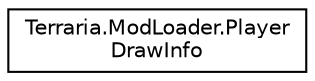 digraph "Graphical Class Hierarchy"
{
 // LATEX_PDF_SIZE
  edge [fontname="Helvetica",fontsize="10",labelfontname="Helvetica",labelfontsize="10"];
  node [fontname="Helvetica",fontsize="10",shape=record];
  rankdir="LR";
  Node0 [label="Terraria.ModLoader.Player\lDrawInfo",height=0.2,width=0.4,color="black", fillcolor="white", style="filled",URL="$struct_terraria_1_1_mod_loader_1_1_player_draw_info.html",tooltip="A struct that contains information that may help with PlayerLayer drawing."];
}
